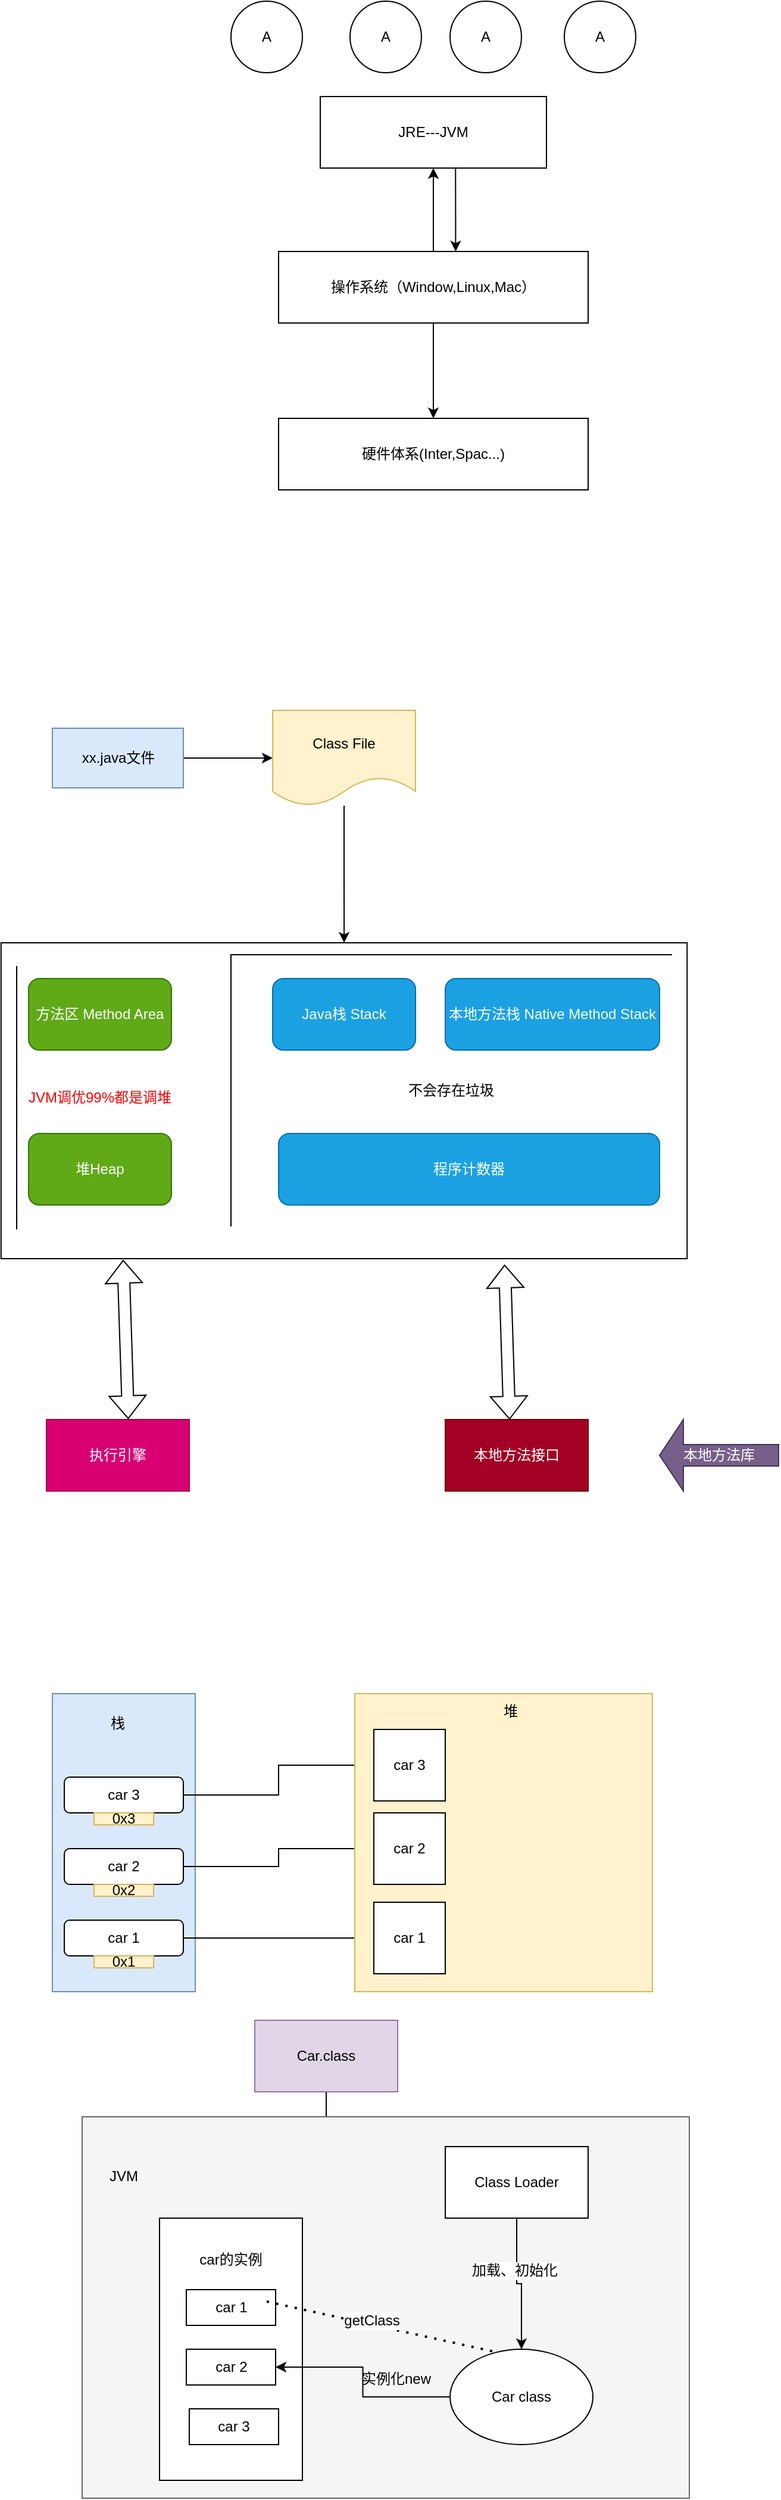 <mxfile version="20.8.22" type="github">
  <diagram id="-CqwwXt-dORQcgeNBaTN" name="第 1 页">
    <mxGraphModel dx="1434" dy="788" grid="1" gridSize="10" guides="1" tooltips="1" connect="1" arrows="1" fold="1" page="1" pageScale="1" pageWidth="827" pageHeight="1169" math="0" shadow="0">
      <root>
        <mxCell id="0" />
        <mxCell id="1" parent="0" />
        <mxCell id="MeB7h2buCOLTEHUwPULt-8" value="" style="edgeStyle=orthogonalEdgeStyle;rounded=0;orthogonalLoop=1;jettySize=auto;html=1;" parent="1" source="MeB7h2buCOLTEHUwPULt-1" target="MeB7h2buCOLTEHUwPULt-5" edge="1">
          <mxGeometry relative="1" as="geometry" />
        </mxCell>
        <mxCell id="MeB7h2buCOLTEHUwPULt-16" value="" style="edgeStyle=orthogonalEdgeStyle;rounded=0;orthogonalLoop=1;jettySize=auto;html=1;" parent="1" source="MeB7h2buCOLTEHUwPULt-1" target="MeB7h2buCOLTEHUwPULt-15" edge="1">
          <mxGeometry relative="1" as="geometry" />
        </mxCell>
        <mxCell id="MeB7h2buCOLTEHUwPULt-1" value="操作系统（Window,Linux,Mac）" style="rounded=0;whiteSpace=wrap;html=1;" parent="1" vertex="1">
          <mxGeometry x="240" y="270" width="260" height="60" as="geometry" />
        </mxCell>
        <mxCell id="MeB7h2buCOLTEHUwPULt-5" value="JRE---JVM" style="rounded=0;whiteSpace=wrap;html=1;" parent="1" vertex="1">
          <mxGeometry x="275" y="140" width="190" height="60" as="geometry" />
        </mxCell>
        <mxCell id="MeB7h2buCOLTEHUwPULt-10" value="" style="endArrow=classic;html=1;rounded=0;exitX=0.598;exitY=1.008;exitDx=0;exitDy=0;exitPerimeter=0;entryX=0.572;entryY=0;entryDx=0;entryDy=0;entryPerimeter=0;" parent="1" source="MeB7h2buCOLTEHUwPULt-5" target="MeB7h2buCOLTEHUwPULt-1" edge="1">
          <mxGeometry width="50" height="50" relative="1" as="geometry">
            <mxPoint x="380" y="190" as="sourcePoint" />
            <mxPoint x="430" y="140" as="targetPoint" />
          </mxGeometry>
        </mxCell>
        <mxCell id="MeB7h2buCOLTEHUwPULt-11" value="A" style="ellipse;whiteSpace=wrap;html=1;aspect=fixed;" parent="1" vertex="1">
          <mxGeometry x="200" y="60" width="60" height="60" as="geometry" />
        </mxCell>
        <mxCell id="MeB7h2buCOLTEHUwPULt-12" value="A" style="ellipse;whiteSpace=wrap;html=1;aspect=fixed;" parent="1" vertex="1">
          <mxGeometry x="300" y="60" width="60" height="60" as="geometry" />
        </mxCell>
        <mxCell id="MeB7h2buCOLTEHUwPULt-13" value="A" style="ellipse;whiteSpace=wrap;html=1;aspect=fixed;" parent="1" vertex="1">
          <mxGeometry x="384" y="60" width="60" height="60" as="geometry" />
        </mxCell>
        <mxCell id="MeB7h2buCOLTEHUwPULt-14" value="A" style="ellipse;whiteSpace=wrap;html=1;aspect=fixed;" parent="1" vertex="1">
          <mxGeometry x="480" y="60" width="60" height="60" as="geometry" />
        </mxCell>
        <mxCell id="MeB7h2buCOLTEHUwPULt-15" value="硬件体系(Inter,Spac...)" style="whiteSpace=wrap;html=1;rounded=0;" parent="1" vertex="1">
          <mxGeometry x="240" y="410" width="260" height="60" as="geometry" />
        </mxCell>
        <mxCell id="MeB7h2buCOLTEHUwPULt-19" value="" style="edgeStyle=orthogonalEdgeStyle;rounded=0;orthogonalLoop=1;jettySize=auto;html=1;" parent="1" source="MeB7h2buCOLTEHUwPULt-17" target="MeB7h2buCOLTEHUwPULt-18" edge="1">
          <mxGeometry relative="1" as="geometry" />
        </mxCell>
        <mxCell id="MeB7h2buCOLTEHUwPULt-17" value="xx.java文件" style="html=1;fillColor=#dae8fc;strokeColor=#6c8ebf;" parent="1" vertex="1">
          <mxGeometry x="50" y="670" width="110" height="50" as="geometry" />
        </mxCell>
        <mxCell id="MeB7h2buCOLTEHUwPULt-21" value="" style="edgeStyle=orthogonalEdgeStyle;rounded=0;orthogonalLoop=1;jettySize=auto;html=1;" parent="1" source="MeB7h2buCOLTEHUwPULt-18" target="MeB7h2buCOLTEHUwPULt-20" edge="1">
          <mxGeometry relative="1" as="geometry" />
        </mxCell>
        <mxCell id="MeB7h2buCOLTEHUwPULt-18" value="Class File" style="shape=document;whiteSpace=wrap;html=1;boundedLbl=1;fillColor=#fff2cc;strokeColor=#d6b656;" parent="1" vertex="1">
          <mxGeometry x="235" y="655" width="120" height="80" as="geometry" />
        </mxCell>
        <mxCell id="MeB7h2buCOLTEHUwPULt-20" value="" style="whiteSpace=wrap;" parent="1" vertex="1">
          <mxGeometry x="6.88" y="850" width="576.25" height="265" as="geometry" />
        </mxCell>
        <mxCell id="MeB7h2buCOLTEHUwPULt-29" value="方法区 Method Area" style="rounded=1;whiteSpace=wrap;html=1;fillColor=#60a917;fontColor=#ffffff;strokeColor=#2D7600;" parent="1" vertex="1">
          <mxGeometry x="30" y="880" width="120" height="60" as="geometry" />
        </mxCell>
        <mxCell id="MeB7h2buCOLTEHUwPULt-30" value="堆Heap" style="rounded=1;whiteSpace=wrap;html=1;fillColor=#60a917;fontColor=#ffffff;strokeColor=#2D7600;" parent="1" vertex="1">
          <mxGeometry x="30" y="1010" width="120" height="60" as="geometry" />
        </mxCell>
        <mxCell id="MeB7h2buCOLTEHUwPULt-31" value="Java栈 Stack" style="rounded=1;whiteSpace=wrap;html=1;fillColor=#1ba1e2;fontColor=#ffffff;strokeColor=#006EAF;" parent="1" vertex="1">
          <mxGeometry x="235.01" y="880" width="120" height="60" as="geometry" />
        </mxCell>
        <mxCell id="MeB7h2buCOLTEHUwPULt-32" value="本地方法栈 Native Method Stack" style="rounded=1;whiteSpace=wrap;html=1;fillColor=#1ba1e2;fontColor=#ffffff;strokeColor=#006EAF;" parent="1" vertex="1">
          <mxGeometry x="380" y="880" width="180" height="60" as="geometry" />
        </mxCell>
        <mxCell id="MeB7h2buCOLTEHUwPULt-33" value="程序计数器" style="rounded=1;whiteSpace=wrap;html=1;fillColor=#1ba1e2;fontColor=#ffffff;strokeColor=#006EAF;" parent="1" vertex="1">
          <mxGeometry x="240" y="1010" width="320" height="60" as="geometry" />
        </mxCell>
        <mxCell id="MeB7h2buCOLTEHUwPULt-40" style="edgeStyle=orthogonalEdgeStyle;rounded=0;orthogonalLoop=1;jettySize=auto;html=1;entryX=0.5;entryY=0;entryDx=0;entryDy=0;" parent="1" edge="1">
          <mxGeometry relative="1" as="geometry">
            <mxPoint x="430.0" y="1260" as="sourcePoint" />
            <mxPoint x="430" y="1260" as="targetPoint" />
          </mxGeometry>
        </mxCell>
        <mxCell id="MeB7h2buCOLTEHUwPULt-41" value="本地方法接口" style="rounded=0;whiteSpace=wrap;html=1;fillColor=#a20025;fontColor=#ffffff;strokeColor=#6F0000;" parent="1" vertex="1">
          <mxGeometry x="380" y="1250" width="120" height="60" as="geometry" />
        </mxCell>
        <mxCell id="MeB7h2buCOLTEHUwPULt-42" value="" style="shape=flexArrow;endArrow=classic;startArrow=classic;html=1;rounded=0;entryX=0.734;entryY=1.019;entryDx=0;entryDy=0;entryPerimeter=0;exitX=0.45;exitY=0;exitDx=0;exitDy=0;exitPerimeter=0;" parent="1" source="MeB7h2buCOLTEHUwPULt-41" target="MeB7h2buCOLTEHUwPULt-20" edge="1">
          <mxGeometry width="100" height="100" relative="1" as="geometry">
            <mxPoint x="420" y="1310" as="sourcePoint" />
            <mxPoint x="520" y="1210" as="targetPoint" />
          </mxGeometry>
        </mxCell>
        <mxCell id="MeB7h2buCOLTEHUwPULt-44" value="执行引擎" style="rounded=0;whiteSpace=wrap;html=1;fillColor=#d80073;fontColor=#ffffff;strokeColor=#A50040;" parent="1" vertex="1">
          <mxGeometry x="45" y="1250" width="120" height="60" as="geometry" />
        </mxCell>
        <mxCell id="MeB7h2buCOLTEHUwPULt-46" value="" style="shape=flexArrow;endArrow=classic;startArrow=classic;html=1;rounded=0;entryX=0.178;entryY=1.004;entryDx=0;entryDy=0;entryPerimeter=0;exitX=0.573;exitY=-0.007;exitDx=0;exitDy=0;exitPerimeter=0;" parent="1" source="MeB7h2buCOLTEHUwPULt-44" target="MeB7h2buCOLTEHUwPULt-20" edge="1">
          <mxGeometry width="100" height="100" relative="1" as="geometry">
            <mxPoint x="107.08" y="1280" as="sourcePoint" />
            <mxPoint x="102.928" y="1150.035" as="targetPoint" />
          </mxGeometry>
        </mxCell>
        <mxCell id="MeB7h2buCOLTEHUwPULt-48" value="本地方法库" style="shape=singleArrow;direction=west;whiteSpace=wrap;html=1;fillColor=#76608a;fontColor=#ffffff;strokeColor=#432D57;" parent="1" vertex="1">
          <mxGeometry x="560" y="1250" width="100" height="60" as="geometry" />
        </mxCell>
        <mxCell id="MeB7h2buCOLTEHUwPULt-50" value="不会存在垃圾" style="shape=partialRectangle;whiteSpace=wrap;html=1;bottom=0;right=0;fillColor=none;" parent="1" vertex="1">
          <mxGeometry x="200" y="860" width="370" height="227.5" as="geometry" />
        </mxCell>
        <mxCell id="MeB7h2buCOLTEHUwPULt-52" value="JVM调优99%都是调堆" style="shape=partialRectangle;whiteSpace=wrap;html=1;right=0;top=0;bottom=0;fillColor=none;routingCenterX=-0.5;fontColor=#FF0000;" parent="1" vertex="1">
          <mxGeometry x="20" y="870" width="140" height="220" as="geometry" />
        </mxCell>
        <mxCell id="RiFhxFi2YXHeUPZGcZ_9-1" value="" style="rounded=0;whiteSpace=wrap;html=1;fillColor=#dae8fc;strokeColor=#6c8ebf;" vertex="1" parent="1">
          <mxGeometry x="50" y="1480" width="120" height="250" as="geometry" />
        </mxCell>
        <mxCell id="RiFhxFi2YXHeUPZGcZ_9-2" value="栈" style="text;html=1;strokeColor=none;fillColor=none;align=center;verticalAlign=middle;whiteSpace=wrap;rounded=0;" vertex="1" parent="1">
          <mxGeometry x="75" y="1490" width="60" height="30" as="geometry" />
        </mxCell>
        <mxCell id="RiFhxFi2YXHeUPZGcZ_9-23" style="edgeStyle=orthogonalEdgeStyle;rounded=0;orthogonalLoop=1;jettySize=auto;html=1;fontSize=12;noJump=0;flowAnimation=0;ignoreEdge=0;orthogonal=0;enumerate=0;comic=0;deletable=1;cloneable=1;movable=1;bendable=1;editable=1;resizable=1;rotatable=1;locked=0;connectable=1;fixDash=0;snapToPoint=0;anchorPointDirection=1;endFill=1;startFill=1;shadow=0;" edge="1" parent="1" source="RiFhxFi2YXHeUPZGcZ_9-6" target="RiFhxFi2YXHeUPZGcZ_9-17">
          <mxGeometry relative="1" as="geometry" />
        </mxCell>
        <mxCell id="RiFhxFi2YXHeUPZGcZ_9-6" value="car 3" style="rounded=1;whiteSpace=wrap;html=1;fontSize=12;" vertex="1" parent="1">
          <mxGeometry x="60" y="1550" width="100" height="30" as="geometry" />
        </mxCell>
        <mxCell id="RiFhxFi2YXHeUPZGcZ_9-24" style="edgeStyle=orthogonalEdgeStyle;rounded=0;orthogonalLoop=1;jettySize=auto;html=1;entryX=0;entryY=0.5;entryDx=0;entryDy=0;fontSize=12;" edge="1" parent="1" source="RiFhxFi2YXHeUPZGcZ_9-7" target="RiFhxFi2YXHeUPZGcZ_9-16">
          <mxGeometry relative="1" as="geometry" />
        </mxCell>
        <mxCell id="RiFhxFi2YXHeUPZGcZ_9-7" value="car 2" style="rounded=1;whiteSpace=wrap;html=1;fontSize=12;" vertex="1" parent="1">
          <mxGeometry x="60" y="1610" width="100" height="30" as="geometry" />
        </mxCell>
        <mxCell id="RiFhxFi2YXHeUPZGcZ_9-25" style="edgeStyle=orthogonalEdgeStyle;rounded=0;orthogonalLoop=1;jettySize=auto;html=1;fontSize=12;" edge="1" parent="1" source="RiFhxFi2YXHeUPZGcZ_9-8" target="RiFhxFi2YXHeUPZGcZ_9-15">
          <mxGeometry relative="1" as="geometry" />
        </mxCell>
        <mxCell id="RiFhxFi2YXHeUPZGcZ_9-8" value="car 1" style="rounded=1;whiteSpace=wrap;html=1;fontSize=12;" vertex="1" parent="1">
          <mxGeometry x="60" y="1670" width="100" height="30" as="geometry" />
        </mxCell>
        <mxCell id="RiFhxFi2YXHeUPZGcZ_9-10" value="0x3" style="text;html=1;strokeColor=#d6b656;fillColor=#fff2cc;align=center;verticalAlign=middle;whiteSpace=wrap;rounded=0;fontSize=12;" vertex="1" parent="1">
          <mxGeometry x="85" y="1580" width="50" height="10" as="geometry" />
        </mxCell>
        <mxCell id="RiFhxFi2YXHeUPZGcZ_9-11" value="0x2" style="text;html=1;strokeColor=#d6b656;fillColor=#fff2cc;align=center;verticalAlign=middle;whiteSpace=wrap;rounded=0;fontSize=12;" vertex="1" parent="1">
          <mxGeometry x="85" y="1640" width="50" height="10" as="geometry" />
        </mxCell>
        <mxCell id="RiFhxFi2YXHeUPZGcZ_9-12" value="0x1" style="text;html=1;strokeColor=#d6b656;fillColor=#fff2cc;align=center;verticalAlign=middle;whiteSpace=wrap;rounded=0;fontSize=12;" vertex="1" parent="1">
          <mxGeometry x="85" y="1700" width="50" height="10" as="geometry" />
        </mxCell>
        <mxCell id="RiFhxFi2YXHeUPZGcZ_9-13" value="" style="whiteSpace=wrap;aspect=fixed;fontSize=12;fillColor=#fff2cc;strokeColor=#d6b656;html=1;movable=0;resizable=1;rotatable=1;deletable=1;editable=1;locked=0;connectable=1;metaEdit=0;enumerate=0;treeMoving=0;treeFolding=0;cloneable=1;resizeHeight=0;autosize=0;movableLabel=0;fixedWidth=0;backgroundOutline=0;expand=1;recursiveResize=1;collapsible=0;dropTarget=0;fixDash=0;snapToPoint=0;allowArrows=1;portConstraintRotation=0;noLabel=0;labelPadding=0;overflow=visible;" vertex="1" parent="1">
          <mxGeometry x="304" y="1480" width="250" height="250" as="geometry" />
        </mxCell>
        <mxCell id="RiFhxFi2YXHeUPZGcZ_9-14" value="堆" style="text;html=1;strokeColor=none;fillColor=none;align=center;verticalAlign=middle;whiteSpace=wrap;rounded=0;fontSize=12;" vertex="1" parent="1">
          <mxGeometry x="405" y="1480" width="60" height="30" as="geometry" />
        </mxCell>
        <mxCell id="RiFhxFi2YXHeUPZGcZ_9-15" value="car 1" style="whiteSpace=wrap;html=1;aspect=fixed;fontSize=12;" vertex="1" parent="1">
          <mxGeometry x="320" y="1655" width="60" height="60" as="geometry" />
        </mxCell>
        <mxCell id="RiFhxFi2YXHeUPZGcZ_9-16" value="car 2" style="whiteSpace=wrap;html=1;aspect=fixed;fontSize=12;" vertex="1" parent="1">
          <mxGeometry x="320" y="1580" width="60" height="60" as="geometry" />
        </mxCell>
        <mxCell id="RiFhxFi2YXHeUPZGcZ_9-17" value="car 3" style="whiteSpace=wrap;html=1;aspect=fixed;fontSize=12;" vertex="1" parent="1">
          <mxGeometry x="320" y="1510" width="60" height="60" as="geometry" />
        </mxCell>
        <mxCell id="RiFhxFi2YXHeUPZGcZ_9-49" style="edgeStyle=orthogonalEdgeStyle;rounded=0;comic=0;orthogonalLoop=1;jettySize=auto;html=1;exitX=0.5;exitY=1;exitDx=0;exitDy=0;entryX=0.5;entryY=0.333;entryDx=0;entryDy=0;entryPerimeter=0;shadow=0;fontSize=12;startFill=1;endFill=1;" edge="1" parent="1" source="RiFhxFi2YXHeUPZGcZ_9-26" target="RiFhxFi2YXHeUPZGcZ_9-38">
          <mxGeometry relative="1" as="geometry" />
        </mxCell>
        <mxCell id="RiFhxFi2YXHeUPZGcZ_9-26" value="Car.class" style="rounded=0;whiteSpace=wrap;html=1;fontSize=12;fillColor=#e1d5e7;strokeColor=#9673a6;" vertex="1" parent="1">
          <mxGeometry x="220" y="1754" width="120" height="60" as="geometry" />
        </mxCell>
        <mxCell id="RiFhxFi2YXHeUPZGcZ_9-27" value="" style="rounded=0;whiteSpace=wrap;html=1;fontSize=12;fillColor=#f5f5f5;fontColor=#333333;strokeColor=#666666;" vertex="1" parent="1">
          <mxGeometry x="75" y="1835" width="510" height="320" as="geometry" />
        </mxCell>
        <mxCell id="RiFhxFi2YXHeUPZGcZ_9-28" value="JVM" style="text;html=1;strokeColor=none;fillColor=none;align=center;verticalAlign=middle;whiteSpace=wrap;rounded=0;fontSize=12;" vertex="1" parent="1">
          <mxGeometry x="80" y="1870" width="60" height="30" as="geometry" />
        </mxCell>
        <mxCell id="RiFhxFi2YXHeUPZGcZ_9-31" value="" style="rounded=0;whiteSpace=wrap;html=1;fontSize=12;" vertex="1" parent="1">
          <mxGeometry x="140" y="1920" width="120" height="220" as="geometry" />
        </mxCell>
        <mxCell id="RiFhxFi2YXHeUPZGcZ_9-33" value="car的实例" style="text;html=1;strokeColor=none;fillColor=none;align=center;verticalAlign=middle;whiteSpace=wrap;rounded=0;fontSize=12;" vertex="1" parent="1">
          <mxGeometry x="170" y="1940" width="60" height="30" as="geometry" />
        </mxCell>
        <mxCell id="RiFhxFi2YXHeUPZGcZ_9-34" value="car 1" style="rounded=0;whiteSpace=wrap;html=1;fontSize=12;" vertex="1" parent="1">
          <mxGeometry x="162.5" y="1980" width="75" height="30" as="geometry" />
        </mxCell>
        <mxCell id="RiFhxFi2YXHeUPZGcZ_9-35" style="edgeStyle=orthogonalEdgeStyle;rounded=0;comic=0;orthogonalLoop=1;jettySize=auto;html=1;exitX=0.5;exitY=1;exitDx=0;exitDy=0;shadow=0;fontSize=12;startFill=1;endFill=1;" edge="1" parent="1" source="RiFhxFi2YXHeUPZGcZ_9-34" target="RiFhxFi2YXHeUPZGcZ_9-34">
          <mxGeometry relative="1" as="geometry" />
        </mxCell>
        <mxCell id="RiFhxFi2YXHeUPZGcZ_9-36" value="car 2" style="rounded=0;whiteSpace=wrap;html=1;fontSize=12;" vertex="1" parent="1">
          <mxGeometry x="162.5" y="2030" width="75" height="30" as="geometry" />
        </mxCell>
        <mxCell id="RiFhxFi2YXHeUPZGcZ_9-37" value="car 3" style="rounded=0;whiteSpace=wrap;html=1;fontSize=12;" vertex="1" parent="1">
          <mxGeometry x="165" y="2080" width="75" height="30" as="geometry" />
        </mxCell>
        <mxCell id="RiFhxFi2YXHeUPZGcZ_9-46" style="edgeStyle=orthogonalEdgeStyle;rounded=0;comic=0;orthogonalLoop=1;jettySize=auto;html=1;exitX=0.5;exitY=1;exitDx=0;exitDy=0;shadow=0;fontSize=12;startFill=1;endFill=1;" edge="1" parent="1" source="RiFhxFi2YXHeUPZGcZ_9-38" target="RiFhxFi2YXHeUPZGcZ_9-39">
          <mxGeometry relative="1" as="geometry">
            <Array as="points">
              <mxPoint x="440" y="1975" />
              <mxPoint x="444" y="1975" />
            </Array>
          </mxGeometry>
        </mxCell>
        <mxCell id="RiFhxFi2YXHeUPZGcZ_9-47" value="加载、初始化" style="edgeLabel;html=1;align=center;verticalAlign=middle;resizable=0;points=[];fontSize=12;" vertex="1" connectable="0" parent="RiFhxFi2YXHeUPZGcZ_9-46">
          <mxGeometry x="-0.231" y="-2" relative="1" as="geometry">
            <mxPoint as="offset" />
          </mxGeometry>
        </mxCell>
        <mxCell id="RiFhxFi2YXHeUPZGcZ_9-38" value="Class Loader" style="rounded=0;whiteSpace=wrap;html=1;fontSize=12;" vertex="1" parent="1">
          <mxGeometry x="380" y="1860" width="120" height="60" as="geometry" />
        </mxCell>
        <mxCell id="RiFhxFi2YXHeUPZGcZ_9-43" style="edgeStyle=orthogonalEdgeStyle;rounded=0;comic=0;orthogonalLoop=1;jettySize=auto;html=1;shadow=0;fontSize=12;startFill=1;endFill=1;" edge="1" parent="1" source="RiFhxFi2YXHeUPZGcZ_9-39" target="RiFhxFi2YXHeUPZGcZ_9-36">
          <mxGeometry relative="1" as="geometry" />
        </mxCell>
        <mxCell id="RiFhxFi2YXHeUPZGcZ_9-39" value="Car class" style="ellipse;whiteSpace=wrap;html=1;fontSize=12;" vertex="1" parent="1">
          <mxGeometry x="384" y="2030" width="120" height="80" as="geometry" />
        </mxCell>
        <mxCell id="RiFhxFi2YXHeUPZGcZ_9-40" value="" style="endArrow=none;dashed=1;html=1;dashPattern=1 3;strokeWidth=2;rounded=0;shadow=0;comic=0;fontSize=12;entryX=0.314;entryY=0.027;entryDx=0;entryDy=0;entryPerimeter=0;exitX=0.9;exitY=0.333;exitDx=0;exitDy=0;exitPerimeter=0;" edge="1" parent="1" source="RiFhxFi2YXHeUPZGcZ_9-34" target="RiFhxFi2YXHeUPZGcZ_9-39">
          <mxGeometry width="50" height="50" relative="1" as="geometry">
            <mxPoint x="100" y="1990" as="sourcePoint" />
            <mxPoint x="150" y="1940" as="targetPoint" />
          </mxGeometry>
        </mxCell>
        <mxCell id="RiFhxFi2YXHeUPZGcZ_9-42" value="&lt;div&gt;getClass&lt;/div&gt;" style="edgeLabel;html=1;align=center;verticalAlign=middle;resizable=0;points=[];fontSize=12;" vertex="1" connectable="0" parent="RiFhxFi2YXHeUPZGcZ_9-40">
          <mxGeometry x="-0.093" y="3" relative="1" as="geometry">
            <mxPoint as="offset" />
          </mxGeometry>
        </mxCell>
        <mxCell id="RiFhxFi2YXHeUPZGcZ_9-44" value="实例化new" style="text;html=1;strokeColor=none;fillColor=none;align=center;verticalAlign=middle;whiteSpace=wrap;rounded=0;fontSize=12;" vertex="1" parent="1">
          <mxGeometry x="309" y="2040" width="60" height="30" as="geometry" />
        </mxCell>
      </root>
    </mxGraphModel>
  </diagram>
</mxfile>

